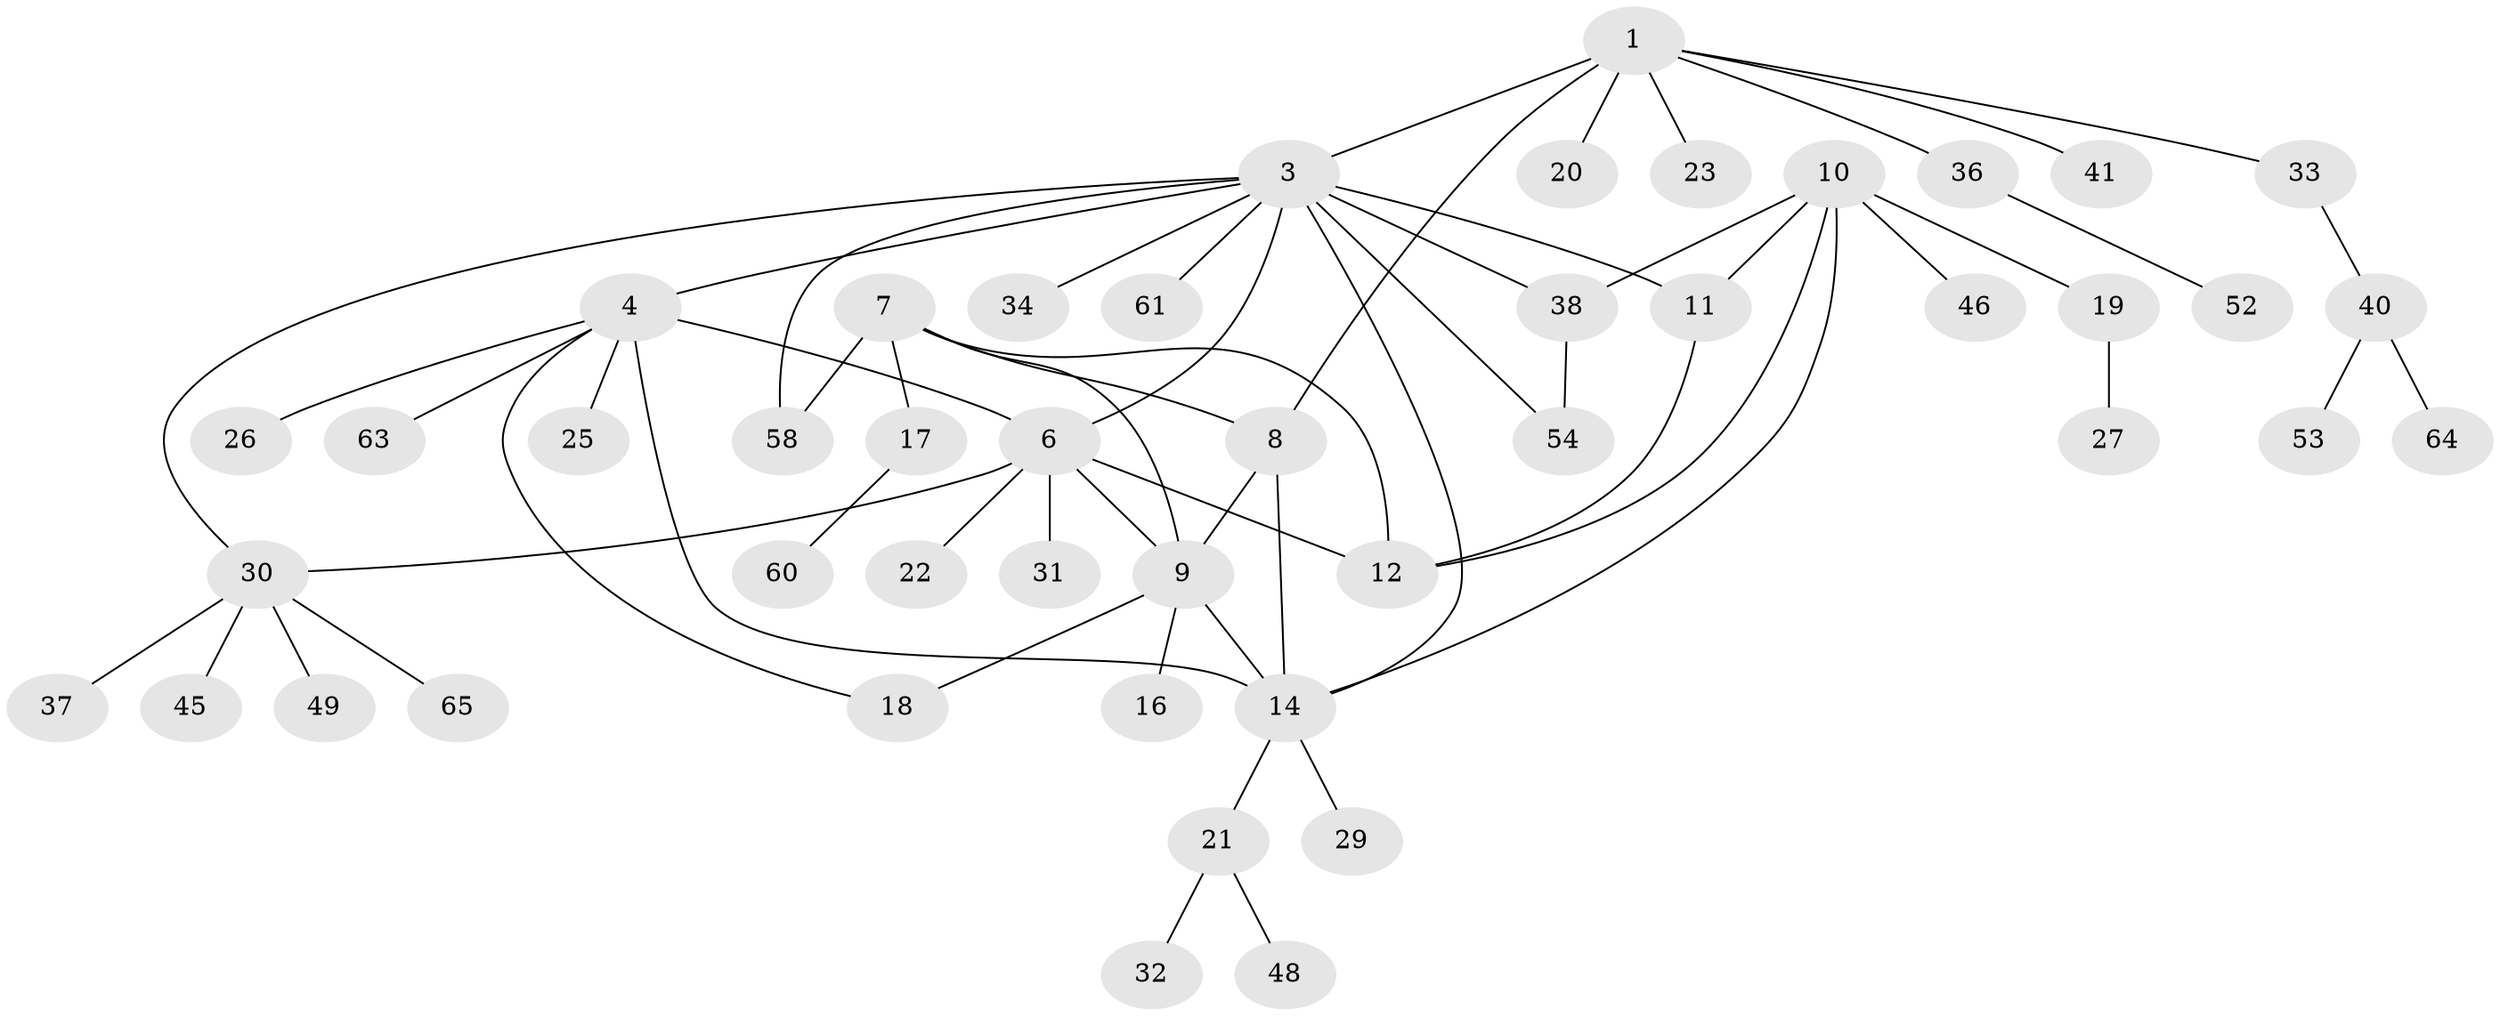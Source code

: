 // Generated by graph-tools (version 1.1) at 2025/24/03/03/25 07:24:13]
// undirected, 46 vertices, 60 edges
graph export_dot {
graph [start="1"]
  node [color=gray90,style=filled];
  1 [super="+2"];
  3 [super="+5"];
  4 [super="+13"];
  6 [super="+35"];
  7 [super="+62"];
  8;
  9 [super="+24"];
  10 [super="+47"];
  11;
  12 [super="+59"];
  14 [super="+15"];
  16;
  17 [super="+51"];
  18 [super="+39"];
  19;
  20;
  21 [super="+55"];
  22 [super="+56"];
  23 [super="+42"];
  25;
  26;
  27 [super="+28"];
  29;
  30 [super="+43"];
  31;
  32;
  33;
  34;
  36 [super="+50"];
  37;
  38 [super="+57"];
  40 [super="+44"];
  41;
  45;
  46;
  48;
  49;
  52;
  53;
  54;
  58;
  60;
  61;
  63;
  64;
  65;
  1 -- 3 [weight=2];
  1 -- 36;
  1 -- 41;
  1 -- 33;
  1 -- 20;
  1 -- 23;
  1 -- 8;
  3 -- 11;
  3 -- 34;
  3 -- 54;
  3 -- 61;
  3 -- 4;
  3 -- 38;
  3 -- 6;
  3 -- 58;
  3 -- 30;
  3 -- 14;
  4 -- 6;
  4 -- 25;
  4 -- 26;
  4 -- 63;
  4 -- 18;
  4 -- 14 [weight=2];
  6 -- 9;
  6 -- 12;
  6 -- 22;
  6 -- 30;
  6 -- 31;
  7 -- 8;
  7 -- 9;
  7 -- 12;
  7 -- 17;
  7 -- 58;
  8 -- 9;
  8 -- 14;
  9 -- 16;
  9 -- 14;
  9 -- 18;
  10 -- 11;
  10 -- 12;
  10 -- 14;
  10 -- 19;
  10 -- 38;
  10 -- 46;
  11 -- 12;
  14 -- 29;
  14 -- 21;
  17 -- 60;
  19 -- 27;
  21 -- 32;
  21 -- 48;
  30 -- 37;
  30 -- 49;
  30 -- 65;
  30 -- 45;
  33 -- 40;
  36 -- 52;
  38 -- 54;
  40 -- 53;
  40 -- 64;
}
